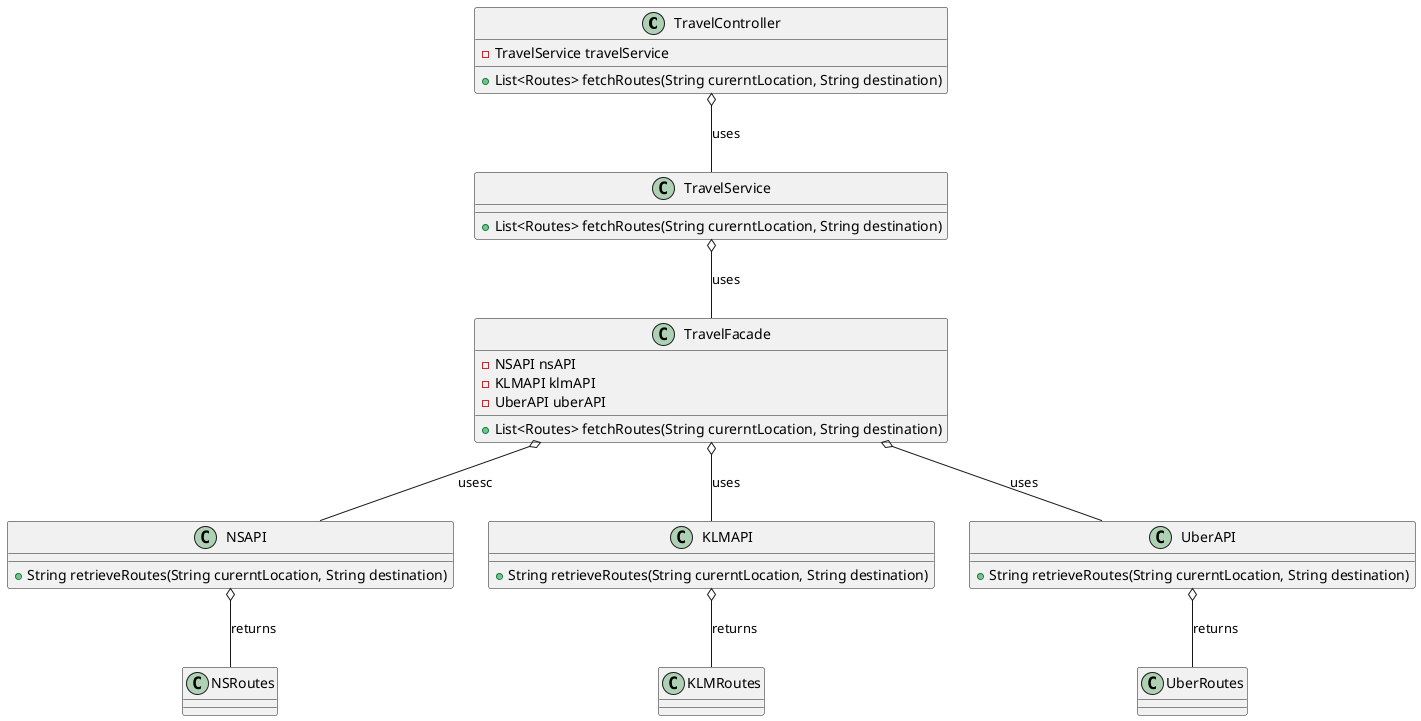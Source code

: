 @startuml

class TravelController {
    -TravelService travelService
    +List<Routes> fetchRoutes(String curerntLocation, String destination)
}


class TravelService {
    +List<Routes> fetchRoutes(String curerntLocation, String destination)

}

class TravelFacade {
    -NSAPI nsAPI
    -KLMAPI klmAPI
    -UberAPI uberAPI
    +List<Routes> fetchRoutes(String curerntLocation, String destination)
}


class NSAPI {
    +String retrieveRoutes(String curerntLocation, String destination)
}

class KLMAPI {
    +String retrieveRoutes(String curerntLocation, String destination)
}

class UberAPI {
    +String retrieveRoutes(String curerntLocation, String destination)
}



TravelFacade o-- NSAPI : usesc
TravelFacade o-- KLMAPI : uses
TravelFacade o-- UberAPI : uses

NSAPI o-- NSRoutes : returns
KLMAPI o-- KLMRoutes : returns
UberAPI o-- UberRoutes : returns

TravelController o-- TravelService : uses
TravelService o-- TravelFacade : uses
@enduml